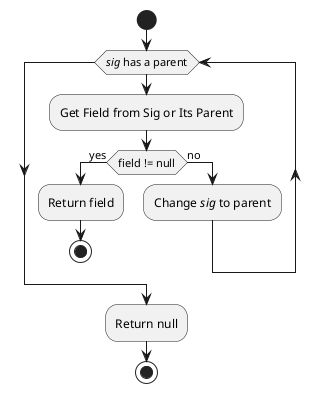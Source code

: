 @startuml
start
while(//sig// has a parent)
	:Get Field from Sig or Its Parent;
	if(field != null) then (yes)
		:Return field;
		stop
	else(no)
		:Change //sig// to parent;
	endif
endwhile
:Return null;
stop
@enduml